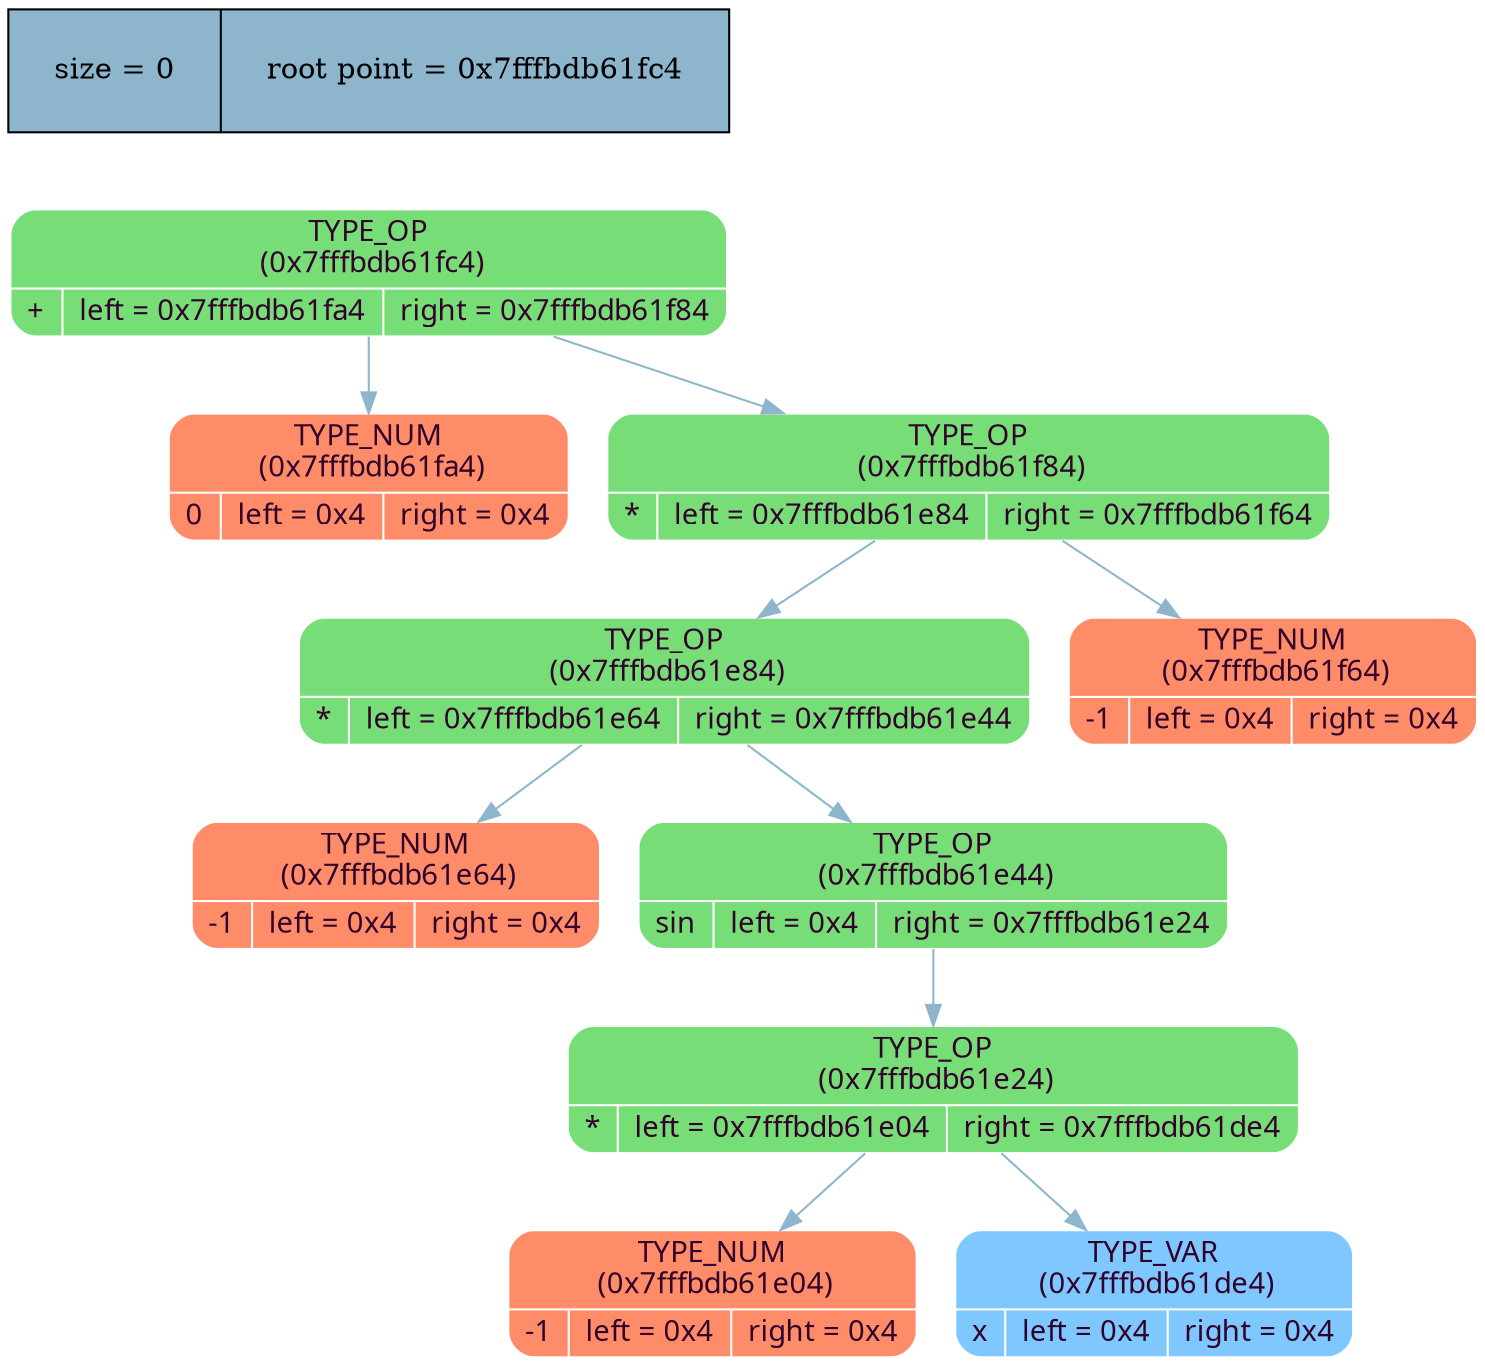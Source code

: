 digraph   
{
rankdir = ""
splines = "true"

node_stat [margin = "0.3*0.3", style = "filled", shape = "record", fillcolor = "#8DB6CD" label = " size = 0 | root point = 0x7fffbdb61fc4"]
{rank = source; node_stat}

node0x7fffbdb61fc4 [shape = "Mrecord", fillcolor = "#77DD77", style = "filled", fontcolor = "#31032A", fontname = "Calibri", color = "white", label = "{TYPE_OP\n (0x7fffbdb61fc4)| {+ |left = 0x7fffbdb61fa4 |right = 0x7fffbdb61f84}}"]
node0x7fffbdb61fc4 -> node0x7fffbdb61fa4 [color = "#8DB6CD", style = "", constraint = true, fillcolor = "#8DB6CD",   fontcolor = "", fontname = "Calibri", label = ""];
node0x7fffbdb61fa4 [shape = "Mrecord", fillcolor = "#FF8C69", style = "filled", fontcolor = "#31032A", fontname = "Calibri", color = "white", label = "{TYPE_NUM\n (0x7fffbdb61fa4)| {0 |left = 0x4 |right = 0x4}}"]
node0x7fffbdb61fc4 -> node0x7fffbdb61f84 [color = "#8DB6CD", style = "", constraint = true, fillcolor = "#8DB6CD",   fontcolor = "", fontname = "Calibri", label = ""];
node0x7fffbdb61f84 [shape = "Mrecord", fillcolor = "#77DD77", style = "filled", fontcolor = "#31032A", fontname = "Calibri", color = "white", label = "{TYPE_OP\n (0x7fffbdb61f84)| {* |left = 0x7fffbdb61e84 |right = 0x7fffbdb61f64}}"]
node0x7fffbdb61f84 -> node0x7fffbdb61e84 [color = "#8DB6CD", style = "", constraint = true, fillcolor = "#8DB6CD",   fontcolor = "", fontname = "Calibri", label = ""];
node0x7fffbdb61e84 [shape = "Mrecord", fillcolor = "#77DD77", style = "filled", fontcolor = "#31032A", fontname = "Calibri", color = "white", label = "{TYPE_OP\n (0x7fffbdb61e84)| {* |left = 0x7fffbdb61e64 |right = 0x7fffbdb61e44}}"]
node0x7fffbdb61e84 -> node0x7fffbdb61e64 [color = "#8DB6CD", style = "", constraint = true, fillcolor = "#8DB6CD",   fontcolor = "", fontname = "Calibri", label = ""];
node0x7fffbdb61e64 [shape = "Mrecord", fillcolor = "#FF8C69", style = "filled", fontcolor = "#31032A", fontname = "Calibri", color = "white", label = "{TYPE_NUM\n (0x7fffbdb61e64)| {-1 |left = 0x4 |right = 0x4}}"]
node0x7fffbdb61e84 -> node0x7fffbdb61e44 [color = "#8DB6CD", style = "", constraint = true, fillcolor = "#8DB6CD",   fontcolor = "", fontname = "Calibri", label = ""];
node0x7fffbdb61e44 [shape = "Mrecord", fillcolor = "#77DD77", style = "filled", fontcolor = "#31032A", fontname = "Calibri", color = "white", label = "{TYPE_OP\n (0x7fffbdb61e44)| {sin |left = 0x4 |right = 0x7fffbdb61e24}}"]
node0x7fffbdb61e44 -> node0x7fffbdb61e24 [color = "#8DB6CD", style = "", constraint = true, fillcolor = "#8DB6CD",   fontcolor = "", fontname = "Calibri", label = ""];
node0x7fffbdb61e24 [shape = "Mrecord", fillcolor = "#77DD77", style = "filled", fontcolor = "#31032A", fontname = "Calibri", color = "white", label = "{TYPE_OP\n (0x7fffbdb61e24)| {* |left = 0x7fffbdb61e04 |right = 0x7fffbdb61de4}}"]
node0x7fffbdb61e24 -> node0x7fffbdb61e04 [color = "#8DB6CD", style = "", constraint = true, fillcolor = "#8DB6CD",   fontcolor = "", fontname = "Calibri", label = ""];
node0x7fffbdb61e04 [shape = "Mrecord", fillcolor = "#FF8C69", style = "filled", fontcolor = "#31032A", fontname = "Calibri", color = "white", label = "{TYPE_NUM\n (0x7fffbdb61e04)| {-1 |left = 0x4 |right = 0x4}}"]
node0x7fffbdb61e24 -> node0x7fffbdb61de4 [color = "#8DB6CD", style = "", constraint = true, fillcolor = "#8DB6CD",   fontcolor = "", fontname = "Calibri", label = ""];
node0x7fffbdb61de4 [shape = "Mrecord", fillcolor = "#7FC7FF", style = "filled", fontcolor = "#31032A", fontname = "Calibri", color = "white", label = "{TYPE_VAR\n (0x7fffbdb61de4)| {x |left = 0x4 |right = 0x4}}"]
node0x7fffbdb61f84 -> node0x7fffbdb61f64 [color = "#8DB6CD", style = "", constraint = true, fillcolor = "#8DB6CD",   fontcolor = "", fontname = "Calibri", label = ""];
node0x7fffbdb61f64 [shape = "Mrecord", fillcolor = "#FF8C69", style = "filled", fontcolor = "#31032A", fontname = "Calibri", color = "white", label = "{TYPE_NUM\n (0x7fffbdb61f64)| {-1 |left = 0x4 |right = 0x4}}"]
}
